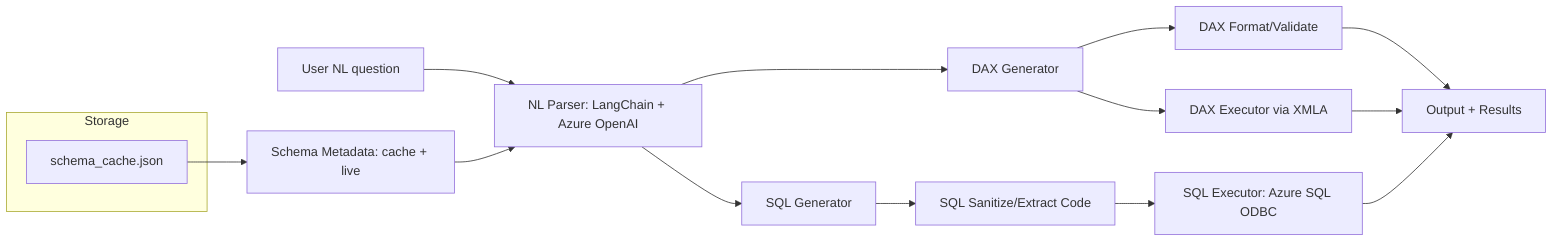 flowchart LR
	U[User NL question] --> P[NL Parser: LangChain + Azure OpenAI]
	S[Schema Metadata: cache + live] --> P
	P --> G1[DAX Generator]
	P --> G2[SQL Generator]
	G1 --> FMT[DAX Format/Validate]
	G2 --> SAN[SQL Sanitize/Extract Code]
	FMT --> OUT[Output + Results]
	SAN --> SQLX[SQL Executor: Azure SQL ODBC]
	SQLX --> OUT
	G1 --> DAXX[DAX Executor via XMLA]
	DAXX --> OUT
	subgraph Storage
		CSH[schema_cache.json]
	end
	CSH --> S